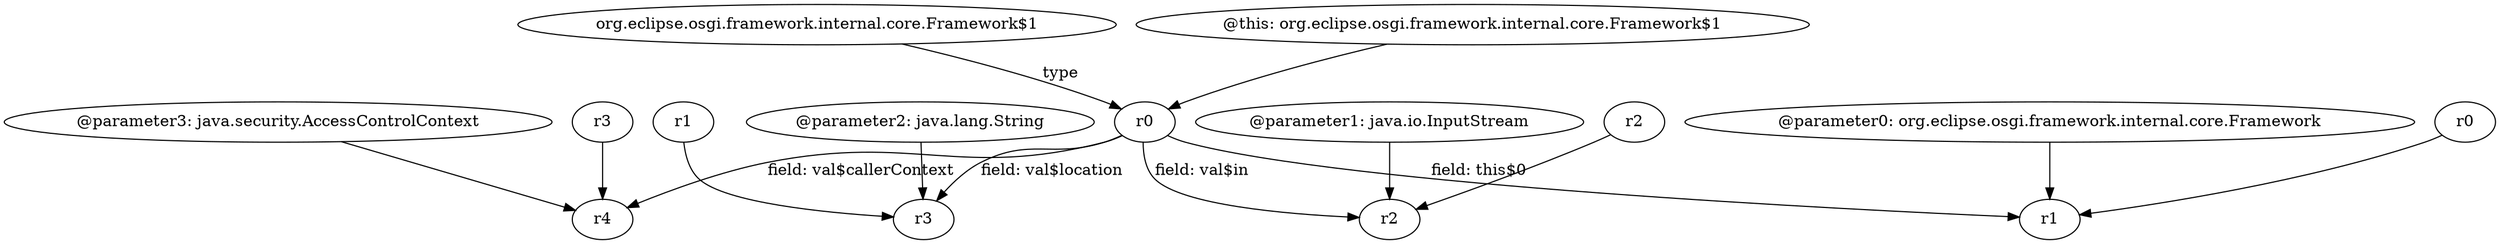 digraph g {
0[label="r0"]
1[label="r4"]
0->1[label="field: val$callerContext"]
2[label="r1"]
3[label="r3"]
2->3[label=""]
4[label="r2"]
5[label="r2"]
4->5[label=""]
6[label="@parameter3: java.security.AccessControlContext"]
6->1[label=""]
7[label="r1"]
0->7[label="field: this$0"]
8[label="@parameter0: org.eclipse.osgi.framework.internal.core.Framework"]
8->7[label=""]
0->5[label="field: val$in"]
9[label="@parameter2: java.lang.String"]
9->3[label=""]
10[label="r0"]
10->7[label=""]
0->3[label="field: val$location"]
11[label="org.eclipse.osgi.framework.internal.core.Framework$1"]
11->0[label="type"]
12[label="r3"]
12->1[label=""]
13[label="@parameter1: java.io.InputStream"]
13->5[label=""]
14[label="@this: org.eclipse.osgi.framework.internal.core.Framework$1"]
14->0[label=""]
}